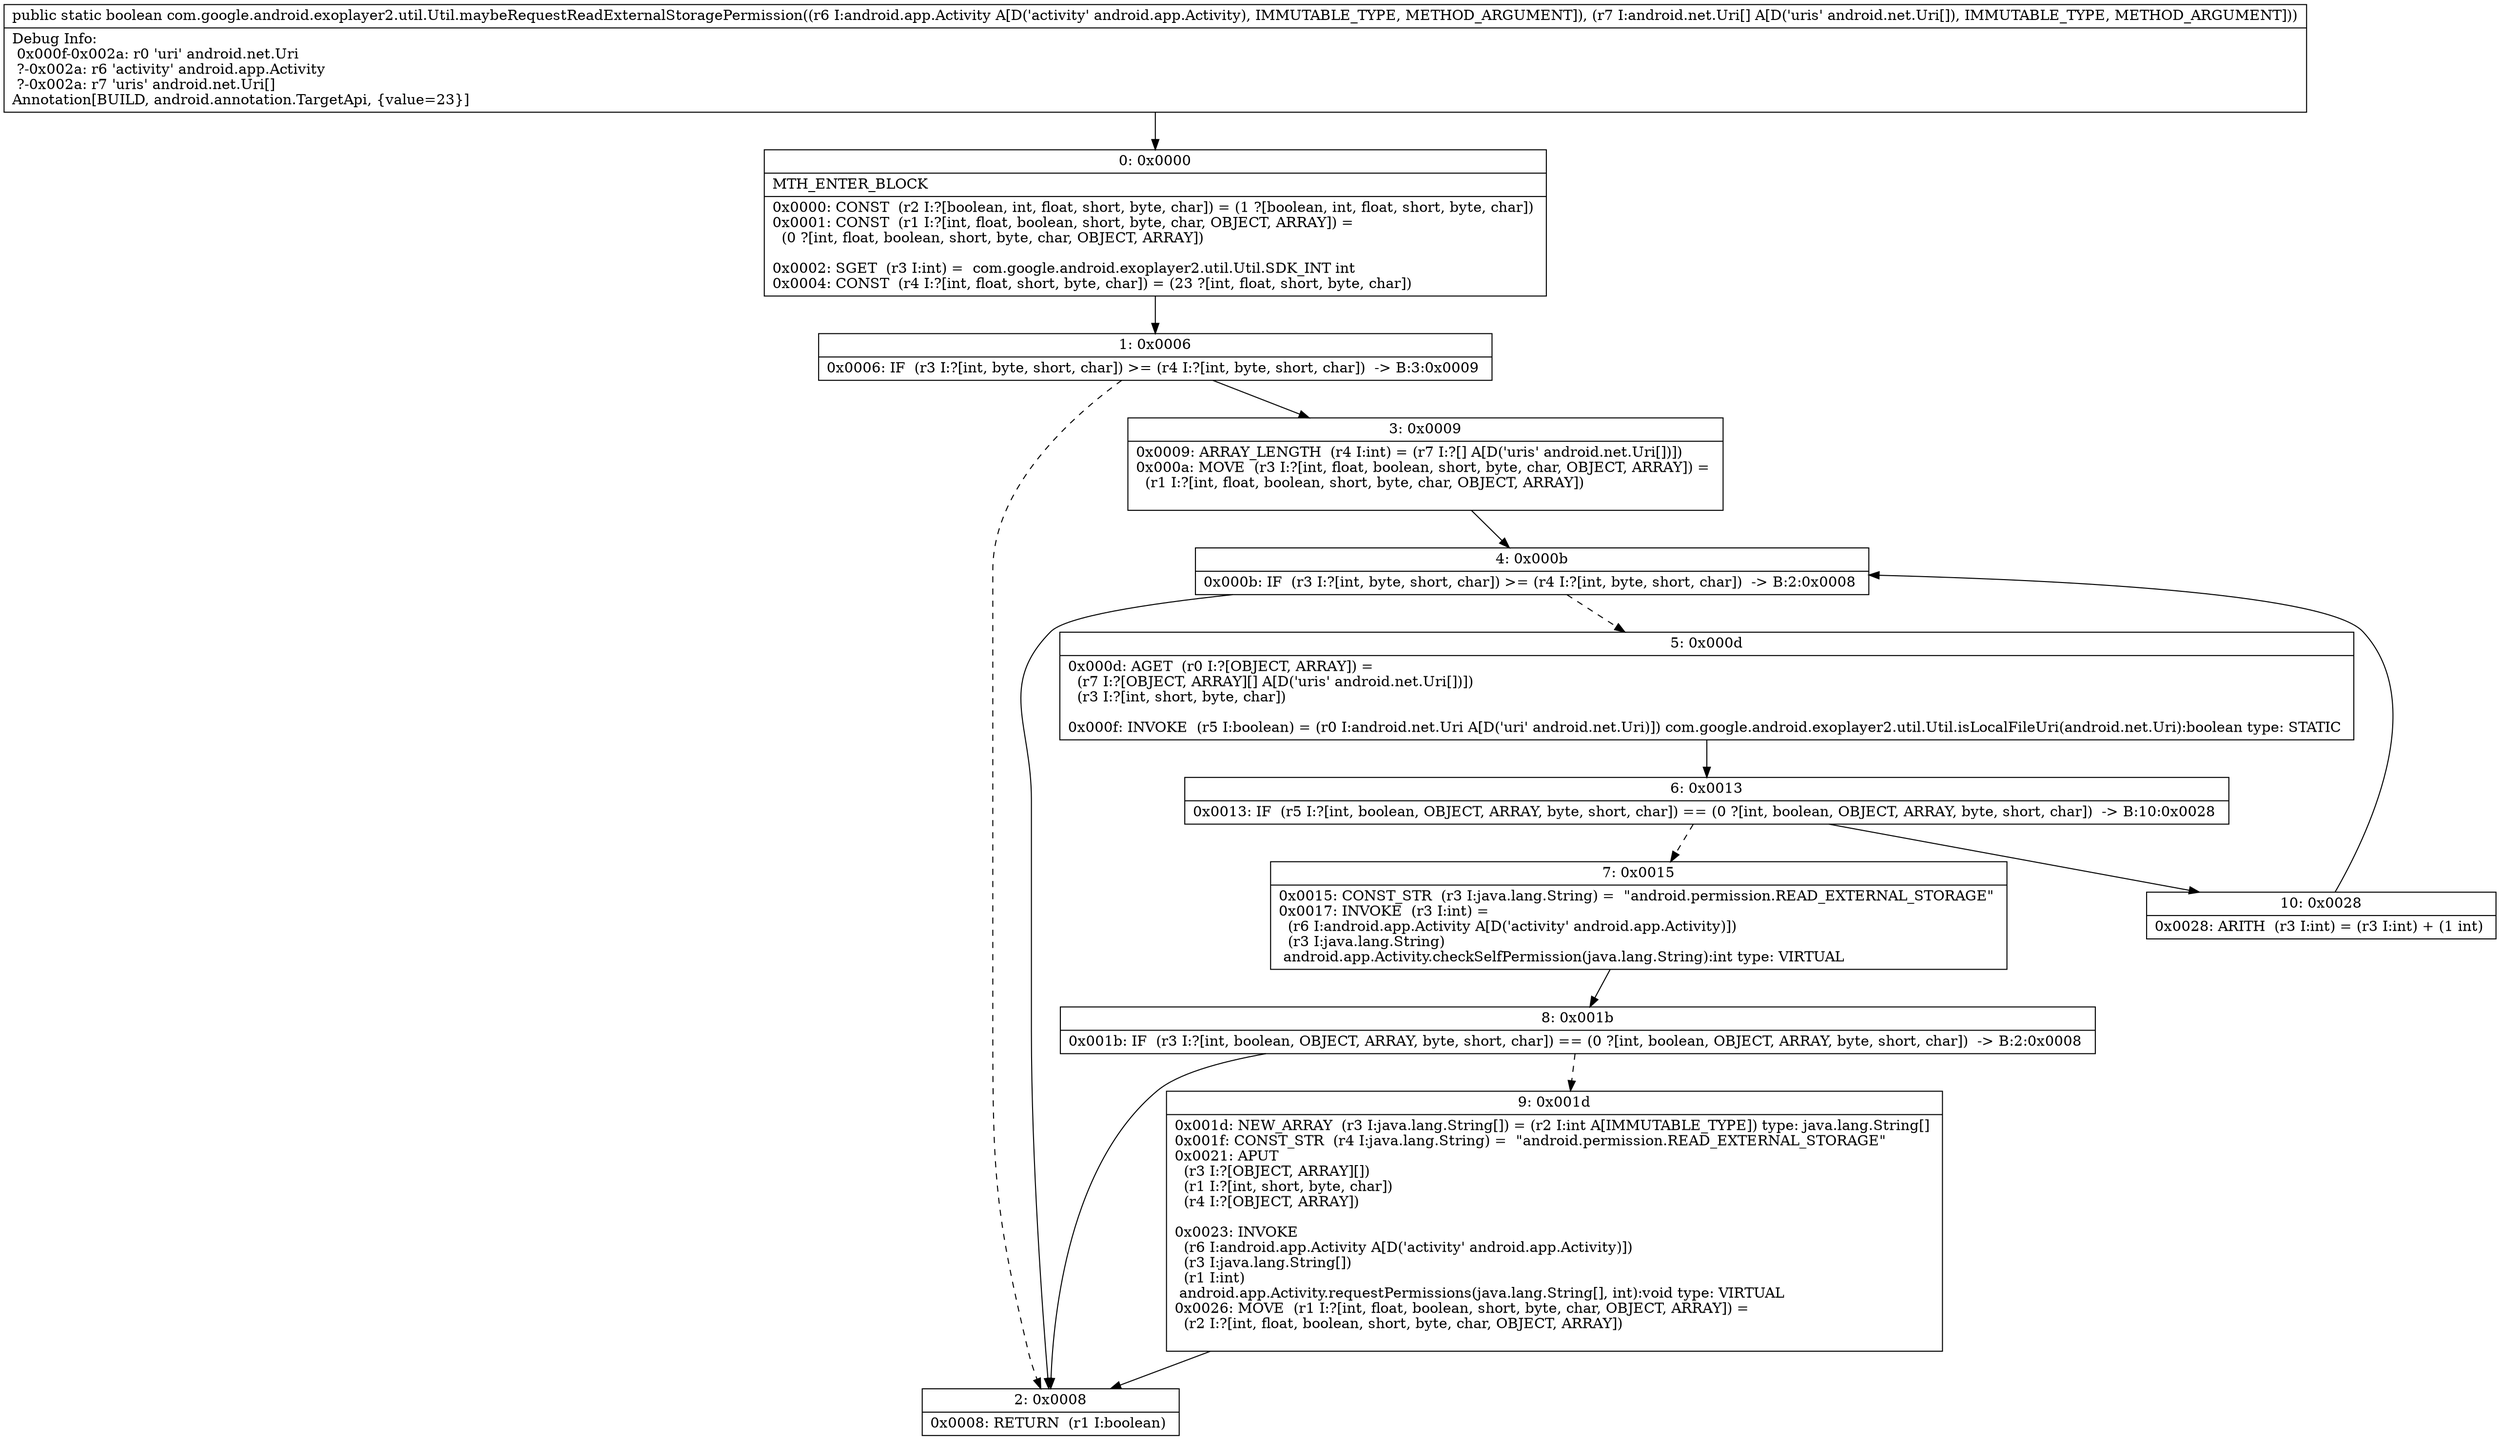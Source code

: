 digraph "CFG forcom.google.android.exoplayer2.util.Util.maybeRequestReadExternalStoragePermission(Landroid\/app\/Activity;[Landroid\/net\/Uri;)Z" {
Node_0 [shape=record,label="{0\:\ 0x0000|MTH_ENTER_BLOCK\l|0x0000: CONST  (r2 I:?[boolean, int, float, short, byte, char]) = (1 ?[boolean, int, float, short, byte, char]) \l0x0001: CONST  (r1 I:?[int, float, boolean, short, byte, char, OBJECT, ARRAY]) = \l  (0 ?[int, float, boolean, short, byte, char, OBJECT, ARRAY])\l \l0x0002: SGET  (r3 I:int) =  com.google.android.exoplayer2.util.Util.SDK_INT int \l0x0004: CONST  (r4 I:?[int, float, short, byte, char]) = (23 ?[int, float, short, byte, char]) \l}"];
Node_1 [shape=record,label="{1\:\ 0x0006|0x0006: IF  (r3 I:?[int, byte, short, char]) \>= (r4 I:?[int, byte, short, char])  \-\> B:3:0x0009 \l}"];
Node_2 [shape=record,label="{2\:\ 0x0008|0x0008: RETURN  (r1 I:boolean) \l}"];
Node_3 [shape=record,label="{3\:\ 0x0009|0x0009: ARRAY_LENGTH  (r4 I:int) = (r7 I:?[] A[D('uris' android.net.Uri[])]) \l0x000a: MOVE  (r3 I:?[int, float, boolean, short, byte, char, OBJECT, ARRAY]) = \l  (r1 I:?[int, float, boolean, short, byte, char, OBJECT, ARRAY])\l \l}"];
Node_4 [shape=record,label="{4\:\ 0x000b|0x000b: IF  (r3 I:?[int, byte, short, char]) \>= (r4 I:?[int, byte, short, char])  \-\> B:2:0x0008 \l}"];
Node_5 [shape=record,label="{5\:\ 0x000d|0x000d: AGET  (r0 I:?[OBJECT, ARRAY]) = \l  (r7 I:?[OBJECT, ARRAY][] A[D('uris' android.net.Uri[])])\l  (r3 I:?[int, short, byte, char])\l \l0x000f: INVOKE  (r5 I:boolean) = (r0 I:android.net.Uri A[D('uri' android.net.Uri)]) com.google.android.exoplayer2.util.Util.isLocalFileUri(android.net.Uri):boolean type: STATIC \l}"];
Node_6 [shape=record,label="{6\:\ 0x0013|0x0013: IF  (r5 I:?[int, boolean, OBJECT, ARRAY, byte, short, char]) == (0 ?[int, boolean, OBJECT, ARRAY, byte, short, char])  \-\> B:10:0x0028 \l}"];
Node_7 [shape=record,label="{7\:\ 0x0015|0x0015: CONST_STR  (r3 I:java.lang.String) =  \"android.permission.READ_EXTERNAL_STORAGE\" \l0x0017: INVOKE  (r3 I:int) = \l  (r6 I:android.app.Activity A[D('activity' android.app.Activity)])\l  (r3 I:java.lang.String)\l android.app.Activity.checkSelfPermission(java.lang.String):int type: VIRTUAL \l}"];
Node_8 [shape=record,label="{8\:\ 0x001b|0x001b: IF  (r3 I:?[int, boolean, OBJECT, ARRAY, byte, short, char]) == (0 ?[int, boolean, OBJECT, ARRAY, byte, short, char])  \-\> B:2:0x0008 \l}"];
Node_9 [shape=record,label="{9\:\ 0x001d|0x001d: NEW_ARRAY  (r3 I:java.lang.String[]) = (r2 I:int A[IMMUTABLE_TYPE]) type: java.lang.String[] \l0x001f: CONST_STR  (r4 I:java.lang.String) =  \"android.permission.READ_EXTERNAL_STORAGE\" \l0x0021: APUT  \l  (r3 I:?[OBJECT, ARRAY][])\l  (r1 I:?[int, short, byte, char])\l  (r4 I:?[OBJECT, ARRAY])\l \l0x0023: INVOKE  \l  (r6 I:android.app.Activity A[D('activity' android.app.Activity)])\l  (r3 I:java.lang.String[])\l  (r1 I:int)\l android.app.Activity.requestPermissions(java.lang.String[], int):void type: VIRTUAL \l0x0026: MOVE  (r1 I:?[int, float, boolean, short, byte, char, OBJECT, ARRAY]) = \l  (r2 I:?[int, float, boolean, short, byte, char, OBJECT, ARRAY])\l \l}"];
Node_10 [shape=record,label="{10\:\ 0x0028|0x0028: ARITH  (r3 I:int) = (r3 I:int) + (1 int) \l}"];
MethodNode[shape=record,label="{public static boolean com.google.android.exoplayer2.util.Util.maybeRequestReadExternalStoragePermission((r6 I:android.app.Activity A[D('activity' android.app.Activity), IMMUTABLE_TYPE, METHOD_ARGUMENT]), (r7 I:android.net.Uri[] A[D('uris' android.net.Uri[]), IMMUTABLE_TYPE, METHOD_ARGUMENT]))  | Debug Info:\l  0x000f\-0x002a: r0 'uri' android.net.Uri\l  ?\-0x002a: r6 'activity' android.app.Activity\l  ?\-0x002a: r7 'uris' android.net.Uri[]\lAnnotation[BUILD, android.annotation.TargetApi, \{value=23\}]\l}"];
MethodNode -> Node_0;
Node_0 -> Node_1;
Node_1 -> Node_2[style=dashed];
Node_1 -> Node_3;
Node_3 -> Node_4;
Node_4 -> Node_2;
Node_4 -> Node_5[style=dashed];
Node_5 -> Node_6;
Node_6 -> Node_7[style=dashed];
Node_6 -> Node_10;
Node_7 -> Node_8;
Node_8 -> Node_2;
Node_8 -> Node_9[style=dashed];
Node_9 -> Node_2;
Node_10 -> Node_4;
}


